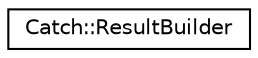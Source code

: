 digraph "Graphical Class Hierarchy"
{
 // LATEX_PDF_SIZE
  edge [fontname="Helvetica",fontsize="10",labelfontname="Helvetica",labelfontsize="10"];
  node [fontname="Helvetica",fontsize="10",shape=record];
  rankdir="LR";
  Node0 [label="Catch::ResultBuilder",height=0.2,width=0.4,color="black", fillcolor="white", style="filled",URL="$classCatch_1_1ResultBuilder.html",tooltip=" "];
}
